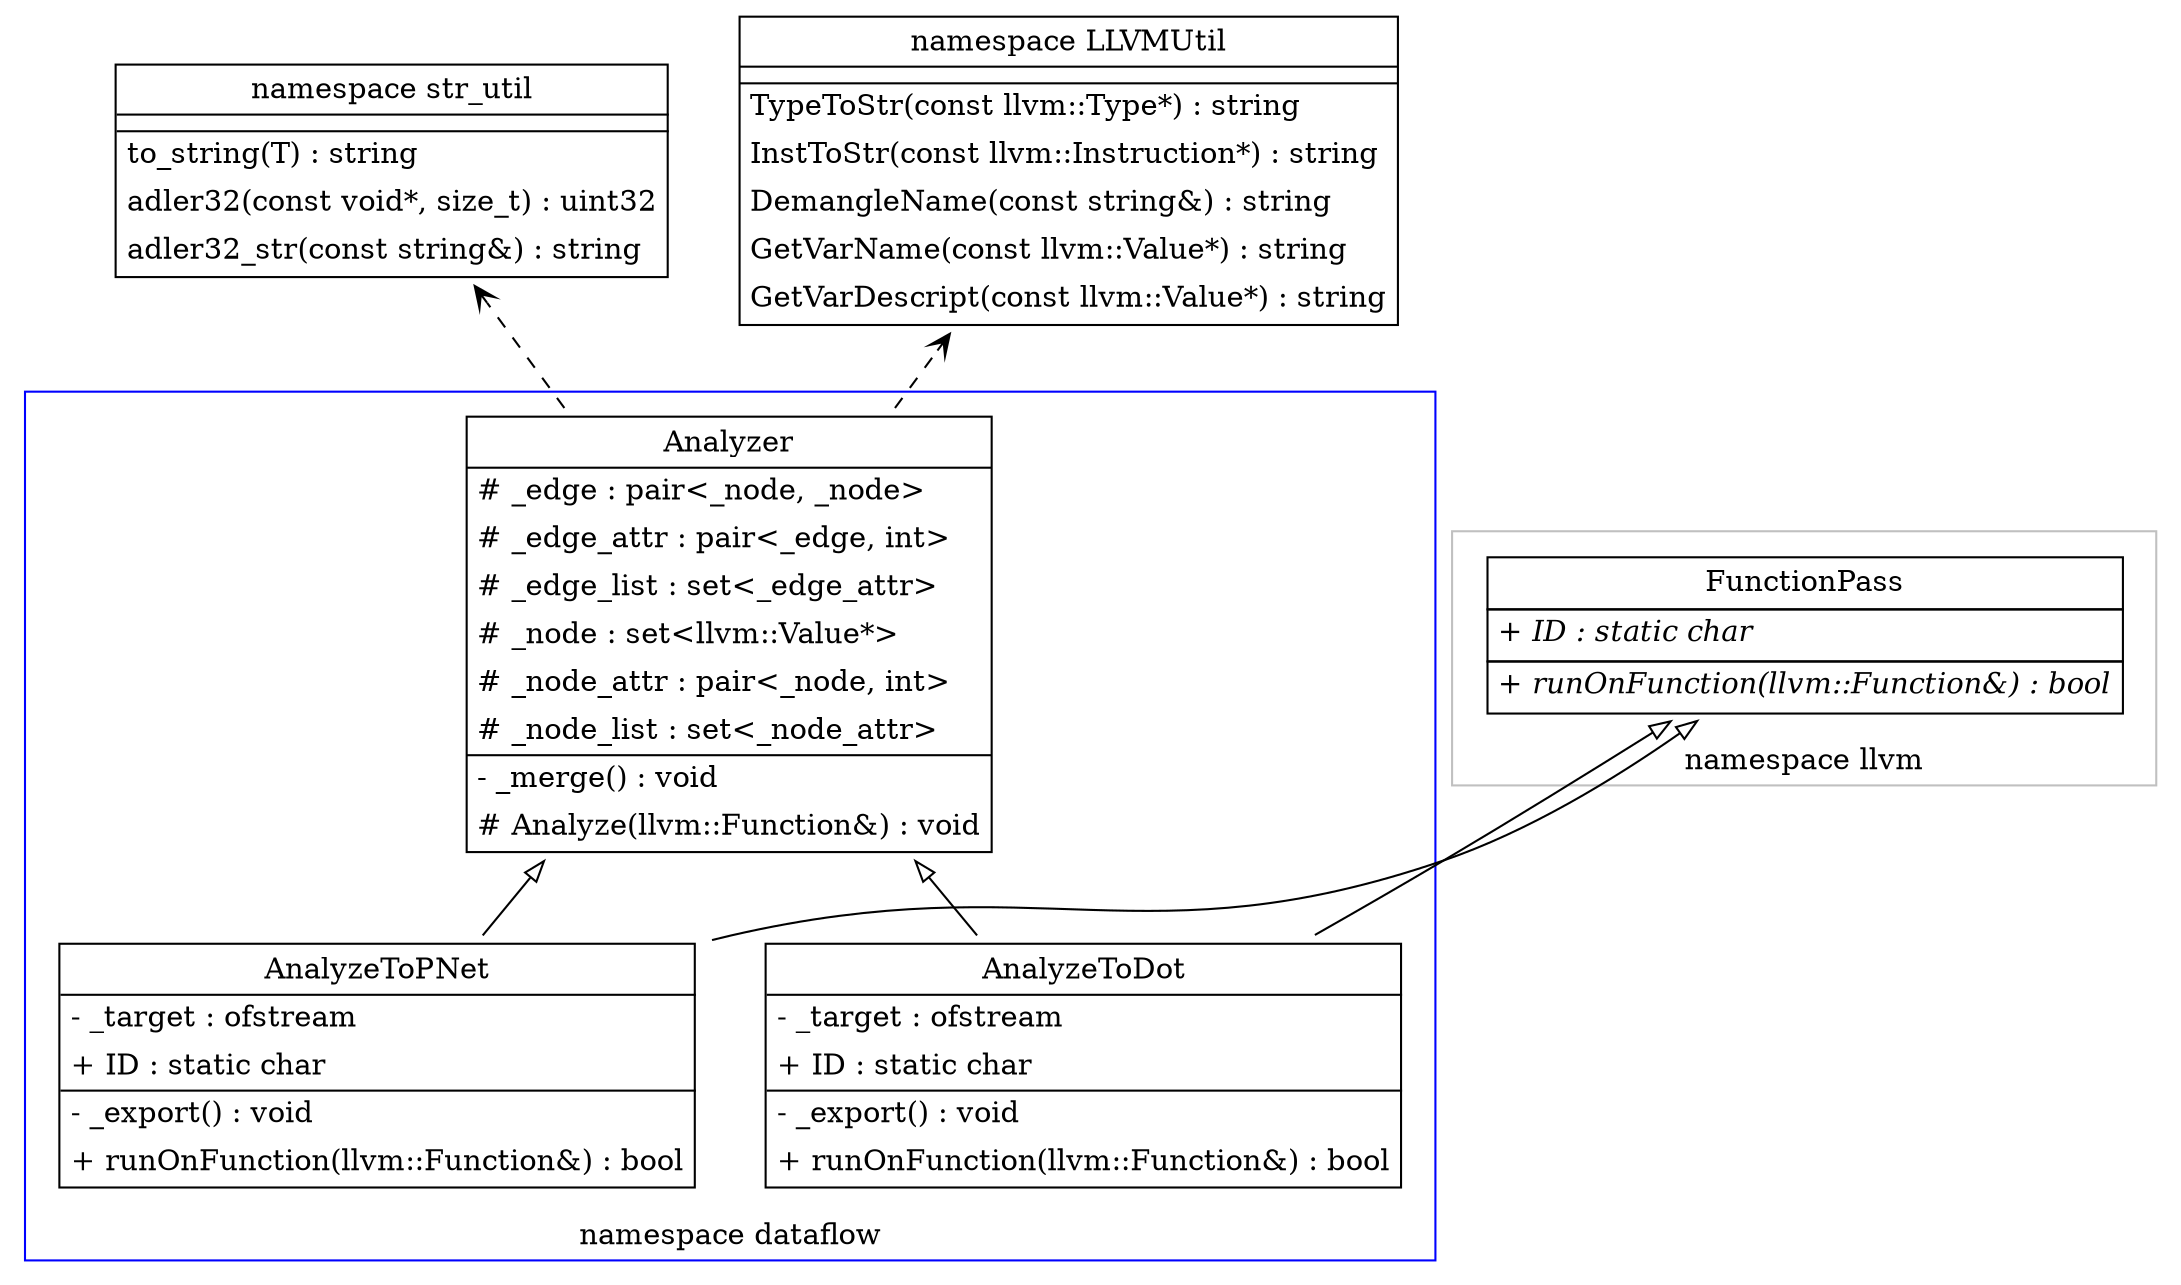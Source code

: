 digraph G
{
	//fontname="Source Code Pro"
	//node [fontname="Source Code Pro"]
	//edge [fontname="Source Code Pro"]
	rankdir=BT

	node [shape="none"]

	subgraph cluster_dataflow
	{
		label = "namespace dataflow"
		color = "blue"

		analyzer
		[
			label = <
				<table cellspacing="0" border="1" cellborder="0" cellpadding="4">
					<tr><td align="center">Analyzer</td></tr>
					<hr/>
					<tr><td align="left"># _edge : pair&lt;_node, _node&gt;</td></tr>
					<tr><td align="left"># _edge_attr : pair&lt;_edge, int&gt;</td></tr>
					<tr><td align="left"># _edge_list : set&lt;_edge_attr&gt;</td></tr>
					<tr><td align="left"># _node : set&lt;llvm::Value*&gt;</td></tr>
					<tr><td align="left"># _node_attr : pair&lt;_node, int&gt;</td></tr>
					<tr><td align="left"># _node_list : set&lt;_node_attr&gt;</td></tr>
					<hr/>
					<tr><td align="left">- _merge() : void</td></tr>
					<tr><td align="left"># Analyze(llvm::Function&amp;) : void</td></tr>
				</table>
			>
		]

		dumpdot
		[
			label = <
				<table cellspacing="0" border="1" cellborder="0" cellpadding="4">
					<tr><td align="center">AnalyzeToDot</td></tr>
					<hr/>
					<tr><td align="left">- _target : ofstream</td></tr>
					<tr><td align="left">+ ID : static char</td></tr>
					<hr/>
					<tr><td align="left">- _export() : void</td></tr>
					<tr><td align="left">+ runOnFunction(llvm::Function&amp;) : bool</td></tr>
				</table>
			>
		]

		dumppnet
		[
			label = <
				<table cellspacing="0" border="1" cellborder="0" cellpadding="4">
					<tr><td align="center">AnalyzeToPNet</td></tr>
					<hr/>
					<tr><td align="left">- _target : ofstream</td></tr>
					<tr><td align="left">+ ID : static char</td></tr>
					<hr/>
					<tr><td align="left">- _export() : void</td></tr>
					<tr><td align="left">+ runOnFunction(llvm::Function&amp;) : bool</td></tr>
				</table>
			>
		]
		

	}

	subgraph cluster_llvm
	{
		label = "namespace llvm"
		color = "grey"

		funcpass
		[
			label = <
				<table cellspacing="0" border="0" cellborder="1" cellpadding="4">
					<tr><td align="center">FunctionPass</td></tr>
					<tr><td align="left"><i>+ ID : static char</i></td></tr>
					<tr><td align="left"><i>+ runOnFunction(llvm::Function&amp;) : bool</i></td></tr>
				</table>
			>
		]
	}

	strutil
	[
		label = <
			<table cellspacing="0" border="1" cellborder="0" cellpadding="4">
				<tr><td align="center">namespace str_util</td></tr>
				<hr/>
				<tr><td></td></tr>
				<hr/>
				<tr><td align="left">to_string(T) : string</td></tr>
				<tr><td align="left">adler32(const void*, size_t) : uint32</td></tr>
				<tr><td align="left">adler32_str(const string&amp;) : string</td></tr>
			</table>
		>
	]

	llvmutil
	[
		label = <
			<table cellspacing="0" border="1" cellborder="0" cellpadding="4">
				<tr><td align="center">namespace LLVMUtil</td></tr>
				<hr/>
				<tr><td></td></tr>
				<hr/>
				<tr><td align="left">TypeToStr(const llvm::Type*) : string</td></tr>
				<tr><td align="left">InstToStr(const llvm::Instruction*) : string</td></tr>
				<tr><td align="left">DemangleName(const string&amp;) : string</td></tr>
				<tr><td align="left">GetVarName(const llvm::Value*) : string</td></tr>
				<tr><td align="left">GetVarDescript(const llvm::Value*) : string</td></tr>
			</table>
		>
	]

	dumpdot -> funcpass [arrowhead="empty"]
	dumpdot -> analyzer [arrowhead="empty"]

	dumppnet -> funcpass [arrowhead="empty"]
	dumppnet -> analyzer [arrowhead="empty"]

	analyzer -> strutil  [arrowhead="vee" style="dashed"]
	analyzer -> llvmutil [arrowhead="vee" style="dashed"]

}
